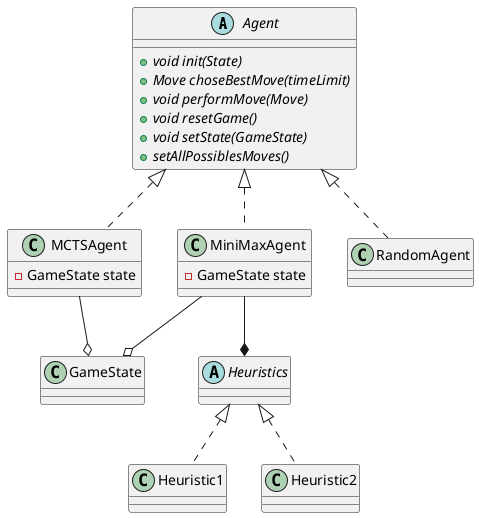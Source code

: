 @startuml classes

abstract Agent {
    {abstract} +void init(State)
    {abstract} +Move choseBestMove(timeLimit)
    {abstract} +void performMove(Move)
    {abstract} +void resetGame()
    {abstract} +void setState(GameState)
    {abstract} +setAllPossiblesMoves()
}

class MCTSAgent {
    -GameState state
}

class MiniMaxAgent {
    -GameState state
}

abstract Heuristics {

}

class Heuristic1 {

}

class Heuristic2 {

}

class GameState {
    
}

class RandomAgent {
    
}

MiniMaxAgent --o GameState
MCTSAgent --o GameState
MiniMaxAgent --* Heuristics

class MCTSAgent implements Agent
class MiniMaxAgent implements Agent
class RandomAgent implements Agent

class Heuristic1 implements Heuristics
class Heuristic2 implements Heuristics

@enduml